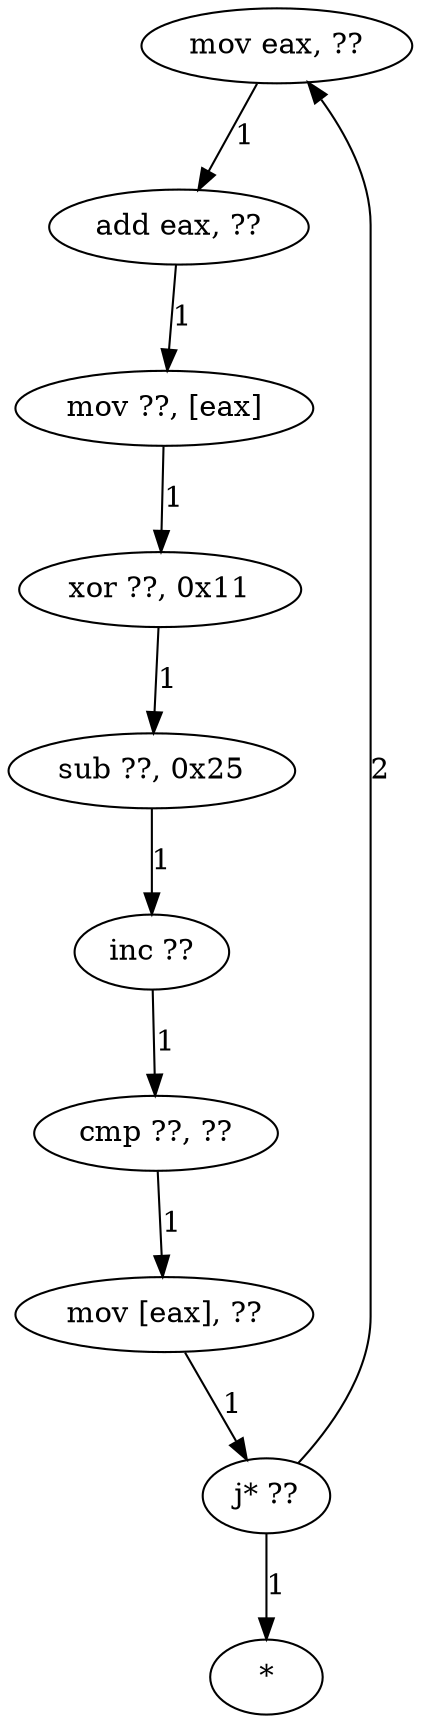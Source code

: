 digraph decrypt_sample_4ee00c46da143ba70f7e6270960823be{
A [label="mov eax, ??", cond="opcode is mov and arg1 is eax"]
B [label="add eax, ??", cond="opcode is add and arg1 is eax"]
C [label="mov ??, [eax]", cond="opcode is mov and arg2 contains [eax]"]
D [label="xor ??, 0x11", cond="opcode is xor and arg2 is 0x11"]
E [label="sub ??, 0x25", cond="opcode is sub and arg2 is 0x25"]
F [label="inc ??", cond="opcode is inc"]
G [label="cmp ??, ??", cond="opcode is cmp"]
H [label="mov [eax], ??", cond="opcode is mov and arg1 contains [eax]"]
I [label="j* ??", cond="opcode beginswith j"]
J [label="*", cond=true]

A -> B [label=1]
B -> C [label=1]
C -> D [label=1]
D -> E [label=1]
E -> F [label=1]
F -> G [label=1]
G -> H [label=1]
H -> I [label=1]
I -> J [label=1, child_number=1]
I -> A [label=2, child_number=2]
}

